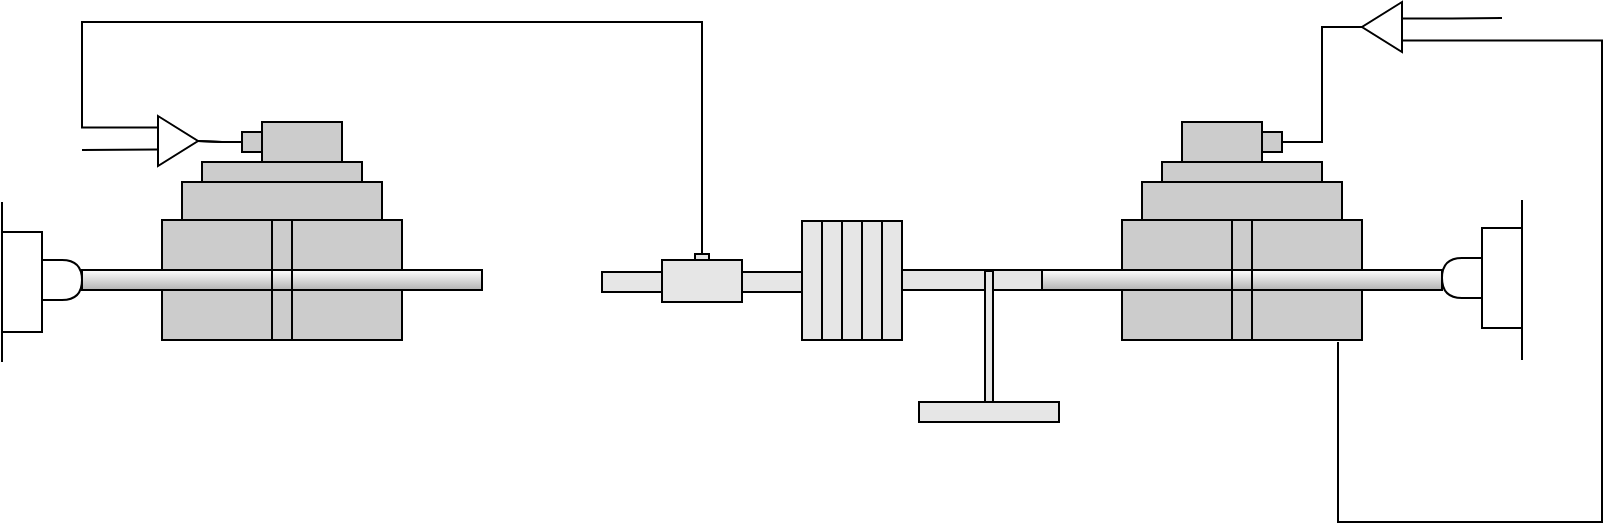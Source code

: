 <mxfile version="20.0.4" type="github"><diagram id="K-MX0mxR6lpR6fxHtlmp" name="Page-1"><mxGraphModel dx="1420" dy="1633" grid="1" gridSize="10" guides="1" tooltips="1" connect="1" arrows="1" fold="1" page="1" pageScale="1" pageWidth="850" pageHeight="1100" math="0" shadow="0"><root><mxCell id="k3C0grv4yP4ybY1mZtIA-0"/><mxCell id="k3C0grv4yP4ybY1mZtIA-1" parent="k3C0grv4yP4ybY1mZtIA-0"/><mxCell id="DExo2daZYabCx-2vHKL9-9" value="" style="rounded=0;whiteSpace=wrap;html=1;shadow=0;glass=0;sketch=0;fillColor=#CCCCCC;gradientColor=none;gradientDirection=north;" vertex="1" parent="k3C0grv4yP4ybY1mZtIA-1"><mxGeometry x="120" y="329" width="120" height="60" as="geometry"/></mxCell><mxCell id="DExo2daZYabCx-2vHKL9-0" value="" style="endArrow=none;html=1;rounded=0;" edge="1" parent="k3C0grv4yP4ybY1mZtIA-1"><mxGeometry width="50" height="50" relative="1" as="geometry"><mxPoint x="40" y="400" as="sourcePoint"/><mxPoint x="40" y="320" as="targetPoint"/></mxGeometry></mxCell><mxCell id="DExo2daZYabCx-2vHKL9-2" value="" style="rounded=0;whiteSpace=wrap;html=1;rotation=90;" vertex="1" parent="k3C0grv4yP4ybY1mZtIA-1"><mxGeometry x="25" y="350" width="50" height="20" as="geometry"/></mxCell><mxCell id="DExo2daZYabCx-2vHKL9-4" value="" style="shape=delay;whiteSpace=wrap;html=1;" vertex="1" parent="k3C0grv4yP4ybY1mZtIA-1"><mxGeometry x="60" y="349" width="20" height="20" as="geometry"/></mxCell><mxCell id="DExo2daZYabCx-2vHKL9-5" value="" style="rounded=0;whiteSpace=wrap;html=1;shadow=0;glass=0;sketch=0;fillColor=#B3B3B3;gradientColor=#ffffff;gradientDirection=north;" vertex="1" parent="k3C0grv4yP4ybY1mZtIA-1"><mxGeometry x="80" y="354" width="200" height="10" as="geometry"/></mxCell><mxCell id="DExo2daZYabCx-2vHKL9-10" value="" style="rounded=0;whiteSpace=wrap;html=1;shadow=0;glass=0;sketch=0;fillColor=#CCCCCC;gradientColor=none;gradientDirection=north;" vertex="1" parent="k3C0grv4yP4ybY1mZtIA-1"><mxGeometry x="130" y="310" width="100" height="19" as="geometry"/></mxCell><mxCell id="DExo2daZYabCx-2vHKL9-12" value="" style="rounded=0;whiteSpace=wrap;html=1;shadow=0;glass=0;sketch=0;fillColor=#CCCCCC;gradientColor=none;gradientDirection=north;" vertex="1" parent="k3C0grv4yP4ybY1mZtIA-1"><mxGeometry x="140" y="300" width="80" height="10" as="geometry"/></mxCell><mxCell id="DExo2daZYabCx-2vHKL9-52" style="edgeStyle=orthogonalEdgeStyle;rounded=0;orthogonalLoop=1;jettySize=auto;html=1;entryX=1;entryY=0.5;entryDx=0;entryDy=0;entryPerimeter=0;endArrow=none;endFill=0;elbow=vertical;" edge="1" parent="k3C0grv4yP4ybY1mZtIA-1" source="DExo2daZYabCx-2vHKL9-15" target="DExo2daZYabCx-2vHKL9-49"><mxGeometry relative="1" as="geometry"/></mxCell><mxCell id="DExo2daZYabCx-2vHKL9-54" value="" style="edgeStyle=orthogonalEdgeStyle;rounded=0;orthogonalLoop=1;jettySize=auto;html=1;endArrow=none;endFill=0;elbow=vertical;" edge="1" parent="k3C0grv4yP4ybY1mZtIA-1" source="DExo2daZYabCx-2vHKL9-15" target="DExo2daZYabCx-2vHKL9-49"><mxGeometry relative="1" as="geometry"/></mxCell><mxCell id="DExo2daZYabCx-2vHKL9-15" value="" style="rounded=0;whiteSpace=wrap;html=1;shadow=0;glass=0;sketch=0;fillColor=#CCCCCC;gradientColor=none;gradientDirection=north;" vertex="1" parent="k3C0grv4yP4ybY1mZtIA-1"><mxGeometry x="170" y="280" width="40" height="20" as="geometry"/></mxCell><mxCell id="DExo2daZYabCx-2vHKL9-16" value="" style="rounded=0;whiteSpace=wrap;html=1;shadow=0;glass=0;sketch=0;fillColor=#CCCCCC;gradientColor=none;gradientDirection=north;" vertex="1" parent="k3C0grv4yP4ybY1mZtIA-1"><mxGeometry x="160" y="285" width="10" height="10" as="geometry"/></mxCell><mxCell id="DExo2daZYabCx-2vHKL9-19" value="" style="rounded=0;whiteSpace=wrap;html=1;shadow=0;glass=0;sketch=0;fillColor=#CCCCCC;gradientColor=none;gradientDirection=north;" vertex="1" parent="k3C0grv4yP4ybY1mZtIA-1"><mxGeometry x="600" y="329" width="120" height="60" as="geometry"/></mxCell><mxCell id="DExo2daZYabCx-2vHKL9-20" value="" style="rounded=0;whiteSpace=wrap;html=1;shadow=0;glass=0;sketch=0;fillColor=#CCCCCC;gradientColor=none;gradientDirection=north;" vertex="1" parent="k3C0grv4yP4ybY1mZtIA-1"><mxGeometry x="610" y="310" width="100" height="19" as="geometry"/></mxCell><mxCell id="DExo2daZYabCx-2vHKL9-21" value="" style="rounded=0;whiteSpace=wrap;html=1;shadow=0;glass=0;sketch=0;fillColor=#CCCCCC;gradientColor=none;gradientDirection=north;" vertex="1" parent="k3C0grv4yP4ybY1mZtIA-1"><mxGeometry x="620" y="300" width="80" height="10" as="geometry"/></mxCell><mxCell id="DExo2daZYabCx-2vHKL9-22" value="" style="rounded=0;whiteSpace=wrap;html=1;shadow=0;glass=0;sketch=0;fillColor=#CCCCCC;gradientColor=none;gradientDirection=north;" vertex="1" parent="k3C0grv4yP4ybY1mZtIA-1"><mxGeometry x="630" y="280" width="40" height="20" as="geometry"/></mxCell><mxCell id="DExo2daZYabCx-2vHKL9-23" value="" style="rounded=0;whiteSpace=wrap;html=1;shadow=0;glass=0;sketch=0;fillColor=#B3B3B3;gradientColor=#ffffff;gradientDirection=north;" vertex="1" parent="k3C0grv4yP4ybY1mZtIA-1"><mxGeometry x="560" y="354" width="200" height="10" as="geometry"/></mxCell><mxCell id="DExo2daZYabCx-2vHKL9-27" value="" style="endArrow=none;html=1;rounded=0;" edge="1" parent="k3C0grv4yP4ybY1mZtIA-1"><mxGeometry width="50" height="50" relative="1" as="geometry"><mxPoint x="800" y="319" as="sourcePoint"/><mxPoint x="800" y="399" as="targetPoint"/></mxGeometry></mxCell><mxCell id="DExo2daZYabCx-2vHKL9-28" value="" style="rounded=0;whiteSpace=wrap;html=1;rotation=90;flipH=1;flipV=1;" vertex="1" parent="k3C0grv4yP4ybY1mZtIA-1"><mxGeometry x="765" y="348" width="50" height="20" as="geometry"/></mxCell><mxCell id="DExo2daZYabCx-2vHKL9-29" value="" style="shape=delay;whiteSpace=wrap;html=1;flipH=1;flipV=1;" vertex="1" parent="k3C0grv4yP4ybY1mZtIA-1"><mxGeometry x="760" y="348" width="20" height="20" as="geometry"/></mxCell><mxCell id="DExo2daZYabCx-2vHKL9-31" value="" style="rounded=0;whiteSpace=wrap;html=1;shadow=0;glass=0;sketch=0;fillColor=#E6E6E6;gradientColor=none;gradientDirection=north;" vertex="1" parent="k3C0grv4yP4ybY1mZtIA-1"><mxGeometry x="440" y="329.5" width="10" height="59.5" as="geometry"/></mxCell><mxCell id="DExo2daZYabCx-2vHKL9-32" value="" style="rounded=0;whiteSpace=wrap;html=1;shadow=0;glass=0;sketch=0;fillColor=#E6E6E6;gradientColor=none;gradientDirection=north;" vertex="1" parent="k3C0grv4yP4ybY1mZtIA-1"><mxGeometry x="450" y="329.5" width="10" height="59.5" as="geometry"/></mxCell><mxCell id="DExo2daZYabCx-2vHKL9-33" value="" style="rounded=0;whiteSpace=wrap;html=1;shadow=0;glass=0;sketch=0;fillColor=#E6E6E6;gradientColor=none;gradientDirection=north;" vertex="1" parent="k3C0grv4yP4ybY1mZtIA-1"><mxGeometry x="460" y="329.5" width="10" height="59.5" as="geometry"/></mxCell><mxCell id="DExo2daZYabCx-2vHKL9-34" value="" style="rounded=0;whiteSpace=wrap;html=1;shadow=0;glass=0;sketch=0;fillColor=#E6E6E6;gradientColor=none;gradientDirection=north;" vertex="1" parent="k3C0grv4yP4ybY1mZtIA-1"><mxGeometry x="470" y="329.5" width="10" height="59.5" as="geometry"/></mxCell><mxCell id="DExo2daZYabCx-2vHKL9-35" value="" style="rounded=0;whiteSpace=wrap;html=1;shadow=0;glass=0;sketch=0;fillColor=#E6E6E6;gradientColor=none;gradientDirection=north;" vertex="1" parent="k3C0grv4yP4ybY1mZtIA-1"><mxGeometry x="480" y="329.5" width="10" height="59.5" as="geometry"/></mxCell><mxCell id="DExo2daZYabCx-2vHKL9-36" value="" style="rounded=0;whiteSpace=wrap;html=1;shadow=0;glass=0;sketch=0;fillColor=#E6E6E6;gradientColor=none;gradientDirection=north;" vertex="1" parent="k3C0grv4yP4ybY1mZtIA-1"><mxGeometry x="490" y="354" width="70" height="10" as="geometry"/></mxCell><mxCell id="DExo2daZYabCx-2vHKL9-37" value="" style="rounded=0;whiteSpace=wrap;html=1;shadow=0;glass=0;sketch=0;fillColor=#E6E6E6;gradientColor=none;gradientDirection=north;rotation=90;" vertex="1" parent="k3C0grv4yP4ybY1mZtIA-1"><mxGeometry x="500.25" y="385.75" width="66.5" height="4" as="geometry"/></mxCell><mxCell id="DExo2daZYabCx-2vHKL9-38" value="" style="rounded=0;whiteSpace=wrap;html=1;shadow=0;glass=0;sketch=0;fillColor=#E6E6E6;gradientColor=none;gradientDirection=north;" vertex="1" parent="k3C0grv4yP4ybY1mZtIA-1"><mxGeometry x="498.5" y="420" width="70" height="10" as="geometry"/></mxCell><mxCell id="DExo2daZYabCx-2vHKL9-42" value="" style="rounded=0;whiteSpace=wrap;html=1;shadow=0;glass=0;sketch=0;fillColor=#E6E6E6;gradientColor=none;gradientDirection=north;" vertex="1" parent="k3C0grv4yP4ybY1mZtIA-1"><mxGeometry x="370" y="349" width="40" height="21" as="geometry"/></mxCell><mxCell id="DExo2daZYabCx-2vHKL9-43" value="" style="rounded=0;whiteSpace=wrap;html=1;shadow=0;glass=0;sketch=0;fillColor=#E6E6E6;gradientColor=none;gradientDirection=north;" vertex="1" parent="k3C0grv4yP4ybY1mZtIA-1"><mxGeometry x="410" y="355" width="30" height="10" as="geometry"/></mxCell><mxCell id="DExo2daZYabCx-2vHKL9-45" value="" style="rounded=0;whiteSpace=wrap;html=1;shadow=0;glass=0;sketch=0;fillColor=#E6E6E6;gradientColor=none;gradientDirection=north;" vertex="1" parent="k3C0grv4yP4ybY1mZtIA-1"><mxGeometry x="340" y="355" width="30" height="10" as="geometry"/></mxCell><mxCell id="DExo2daZYabCx-2vHKL9-48" style="edgeStyle=orthogonalEdgeStyle;rounded=0;orthogonalLoop=1;jettySize=auto;html=1;exitX=0.5;exitY=0;exitDx=0;exitDy=0;elbow=vertical;entryX=0;entryY=0.23;entryDx=0;entryDy=0;entryPerimeter=0;endArrow=none;endFill=0;" edge="1" parent="k3C0grv4yP4ybY1mZtIA-1" source="DExo2daZYabCx-2vHKL9-46" target="DExo2daZYabCx-2vHKL9-49"><mxGeometry relative="1" as="geometry"><mxPoint x="60" y="220" as="targetPoint"/><Array as="points"><mxPoint x="390" y="230"/><mxPoint x="80" y="230"/><mxPoint x="80" y="283"/></Array></mxGeometry></mxCell><mxCell id="DExo2daZYabCx-2vHKL9-46" value="" style="rounded=0;whiteSpace=wrap;html=1;shadow=0;glass=0;sketch=0;fillColor=#E6E6E6;gradientColor=none;gradientDirection=north;" vertex="1" parent="k3C0grv4yP4ybY1mZtIA-1"><mxGeometry x="386.5" y="346" width="7" height="3" as="geometry"/></mxCell><mxCell id="DExo2daZYabCx-2vHKL9-50" style="edgeStyle=orthogonalEdgeStyle;rounded=0;orthogonalLoop=1;jettySize=auto;html=1;exitX=0;exitY=0.67;exitDx=0;exitDy=0;exitPerimeter=0;elbow=vertical;endArrow=none;endFill=0;" edge="1" parent="k3C0grv4yP4ybY1mZtIA-1" source="DExo2daZYabCx-2vHKL9-49"><mxGeometry relative="1" as="geometry"><mxPoint x="80" y="294" as="targetPoint"/><Array as="points"><mxPoint x="80" y="294"/></Array></mxGeometry></mxCell><mxCell id="DExo2daZYabCx-2vHKL9-49" value="" style="triangle;whiteSpace=wrap;html=1;rounded=0;shadow=0;glass=0;sketch=0;fillColor=none;gradientColor=none;gradientDirection=north;points=[[0,0.23,0,0,0],[0,0.33,0,0,0],[0,0.5,0,0,0],[0,0.67,0,0,0],[0,0.77,0,0,0],[0.5,0.27,0,0,0],[0.5,0.77,0,0,0],[1,0.5,0,0,0]];" vertex="1" parent="k3C0grv4yP4ybY1mZtIA-1"><mxGeometry x="118" y="277" width="20" height="25" as="geometry"/></mxCell><mxCell id="DExo2daZYabCx-2vHKL9-57" style="edgeStyle=orthogonalEdgeStyle;rounded=0;orthogonalLoop=1;jettySize=auto;html=1;entryX=1;entryY=0.5;entryDx=0;entryDy=0;endArrow=none;endFill=0;elbow=vertical;" edge="1" parent="k3C0grv4yP4ybY1mZtIA-1" source="DExo2daZYabCx-2vHKL9-53" target="DExo2daZYabCx-2vHKL9-55"><mxGeometry relative="1" as="geometry"><Array as="points"><mxPoint x="700" y="233"/><mxPoint x="700" y="290"/></Array></mxGeometry></mxCell><mxCell id="DExo2daZYabCx-2vHKL9-58" style="edgeStyle=orthogonalEdgeStyle;rounded=0;orthogonalLoop=1;jettySize=auto;html=1;exitX=0;exitY=0.33;exitDx=0;exitDy=0;exitPerimeter=0;endArrow=none;endFill=0;elbow=vertical;" edge="1" parent="k3C0grv4yP4ybY1mZtIA-1" source="DExo2daZYabCx-2vHKL9-53"><mxGeometry relative="1" as="geometry"><mxPoint x="790" y="228" as="targetPoint"/></mxGeometry></mxCell><mxCell id="DExo2daZYabCx-2vHKL9-59" style="edgeStyle=orthogonalEdgeStyle;rounded=0;orthogonalLoop=1;jettySize=auto;html=1;exitX=0;exitY=0.77;exitDx=0;exitDy=0;exitPerimeter=0;endArrow=none;endFill=0;elbow=vertical;" edge="1" parent="k3C0grv4yP4ybY1mZtIA-1" source="DExo2daZYabCx-2vHKL9-53"><mxGeometry relative="1" as="geometry"><mxPoint x="708" y="390" as="targetPoint"/><Array as="points"><mxPoint x="840" y="239"/><mxPoint x="840" y="480"/><mxPoint x="708" y="480"/></Array></mxGeometry></mxCell><mxCell id="DExo2daZYabCx-2vHKL9-53" value="" style="triangle;whiteSpace=wrap;html=1;rounded=0;shadow=0;glass=0;sketch=0;fillColor=none;gradientColor=none;gradientDirection=north;points=[[0,0.23,0,0,0],[0,0.33,0,0,0],[0,0.5,0,0,0],[0,0.67,0,0,0],[0,0.77,0,0,0],[0.5,0.27,0,0,0],[0.5,0.77,0,0,0],[1,0.5,0,0,0]];flipH=1;" vertex="1" parent="k3C0grv4yP4ybY1mZtIA-1"><mxGeometry x="720" y="220" width="20" height="25" as="geometry"/></mxCell><mxCell id="DExo2daZYabCx-2vHKL9-55" value="" style="rounded=0;whiteSpace=wrap;html=1;shadow=0;glass=0;sketch=0;fillColor=#CCCCCC;gradientColor=none;gradientDirection=north;" vertex="1" parent="k3C0grv4yP4ybY1mZtIA-1"><mxGeometry x="670" y="285" width="10" height="10" as="geometry"/></mxCell><mxCell id="DExo2daZYabCx-2vHKL9-60" value="" style="rounded=0;whiteSpace=wrap;html=1;shadow=0;glass=0;sketch=0;fillColor=none;gradientColor=none;gradientDirection=north;rotation=90;" vertex="1" parent="k3C0grv4yP4ybY1mZtIA-1"><mxGeometry x="150" y="354" width="60" height="10" as="geometry"/></mxCell><mxCell id="DExo2daZYabCx-2vHKL9-61" value="" style="rounded=0;whiteSpace=wrap;html=1;shadow=0;glass=0;sketch=0;fillColor=none;gradientColor=none;gradientDirection=north;rotation=90;" vertex="1" parent="k3C0grv4yP4ybY1mZtIA-1"><mxGeometry x="630" y="354" width="60" height="10" as="geometry"/></mxCell></root></mxGraphModel></diagram></mxfile>